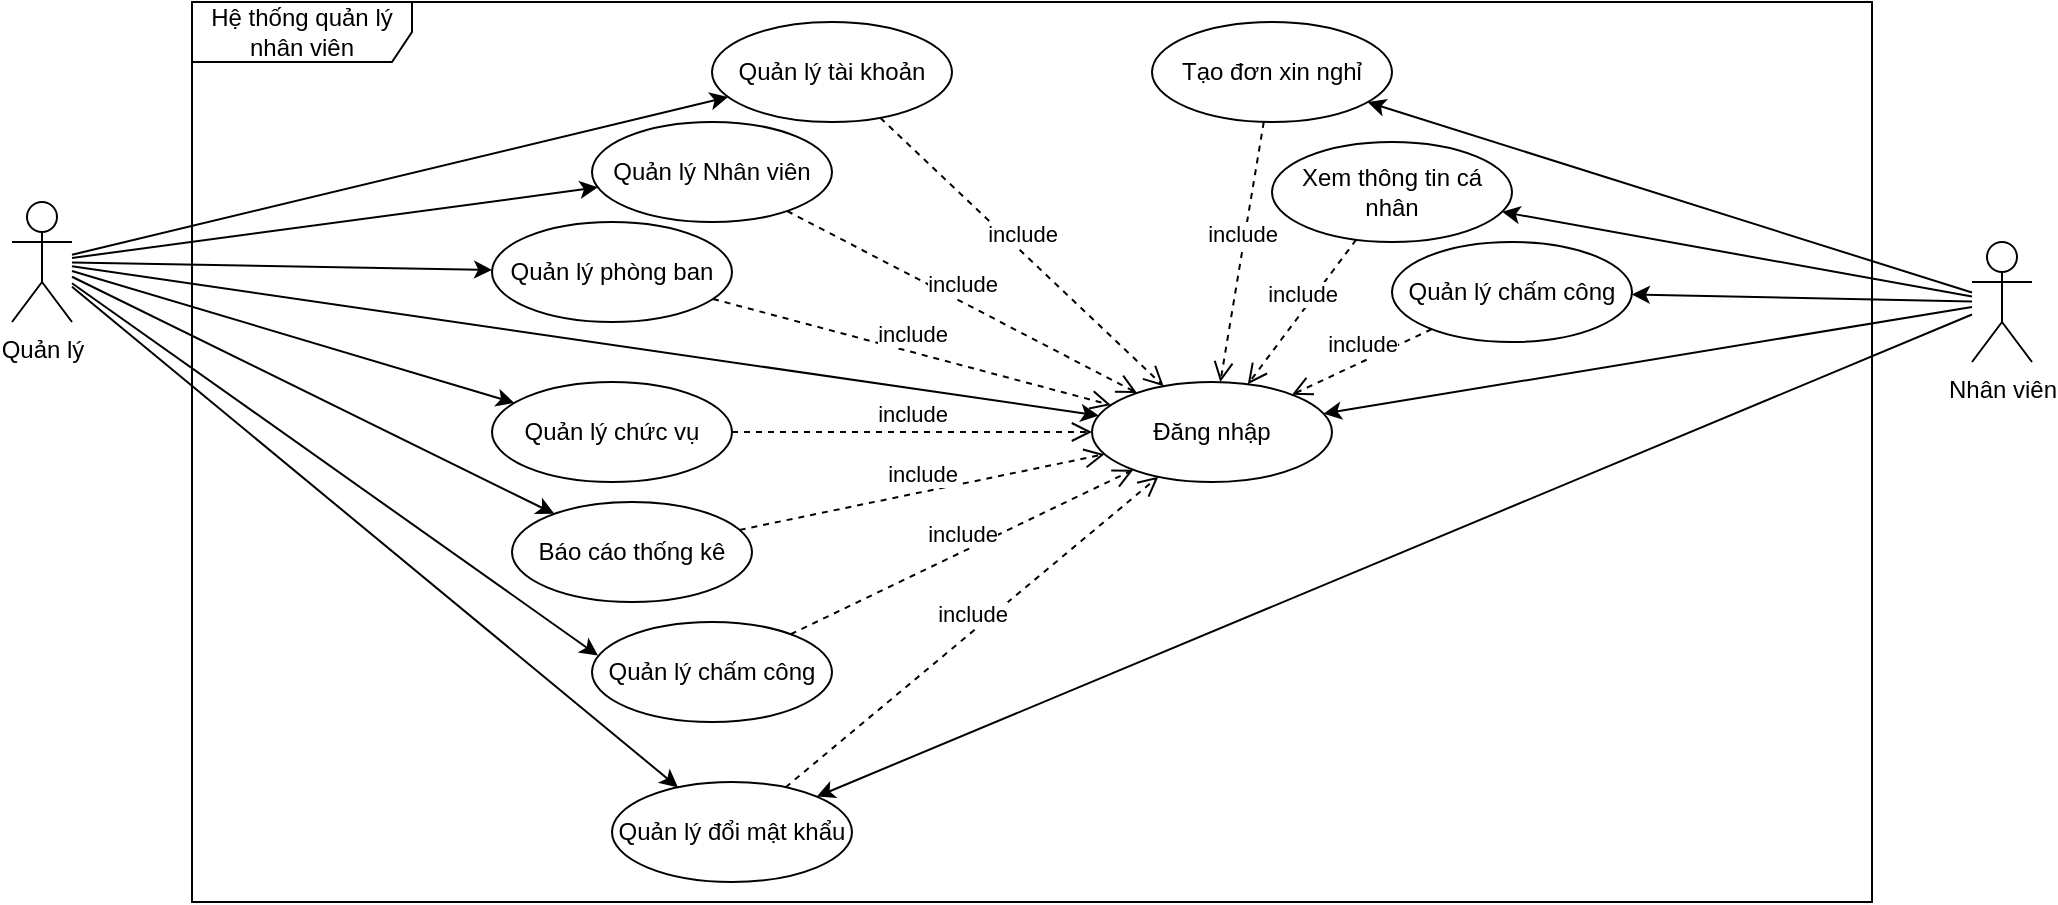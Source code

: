 <mxfile version="24.9.1">
  <diagram name="Trang-1" id="yoJFa_IEf_tTk7StN9Wt">
    <mxGraphModel dx="1877" dy="522" grid="1" gridSize="10" guides="1" tooltips="1" connect="1" arrows="1" fold="1" page="1" pageScale="1" pageWidth="827" pageHeight="1169" math="0" shadow="0">
      <root>
        <mxCell id="0" />
        <mxCell id="1" parent="0" />
        <mxCell id="fnLCLla4h_GprAgN6roi-1" value="Quản lý" style="shape=umlActor;verticalLabelPosition=bottom;verticalAlign=top;html=1;outlineConnect=0;" parent="1" vertex="1">
          <mxGeometry x="-110" y="120" width="30" height="60" as="geometry" />
        </mxCell>
        <mxCell id="fnLCLla4h_GprAgN6roi-2" value="Nhân viên" style="shape=umlActor;verticalLabelPosition=bottom;verticalAlign=top;html=1;outlineConnect=0;" parent="1" vertex="1">
          <mxGeometry x="870" y="140" width="30" height="60" as="geometry" />
        </mxCell>
        <mxCell id="fnLCLla4h_GprAgN6roi-3" value="Quản lý Nhân viên" style="ellipse;whiteSpace=wrap;html=1;" parent="1" vertex="1">
          <mxGeometry x="180" y="80" width="120" height="50" as="geometry" />
        </mxCell>
        <mxCell id="fnLCLla4h_GprAgN6roi-4" value="Quản lý tài khoản" style="ellipse;whiteSpace=wrap;html=1;" parent="1" vertex="1">
          <mxGeometry x="240" y="30" width="120" height="50" as="geometry" />
        </mxCell>
        <mxCell id="fnLCLla4h_GprAgN6roi-5" value="Quản lý phòng ban" style="ellipse;whiteSpace=wrap;html=1;" parent="1" vertex="1">
          <mxGeometry x="130" y="130" width="120" height="50" as="geometry" />
        </mxCell>
        <mxCell id="fnLCLla4h_GprAgN6roi-6" value="Quản lý chức vụ" style="ellipse;whiteSpace=wrap;html=1;" parent="1" vertex="1">
          <mxGeometry x="130" y="210" width="120" height="50" as="geometry" />
        </mxCell>
        <mxCell id="fnLCLla4h_GprAgN6roi-9" value="Báo cáo thống kê" style="ellipse;whiteSpace=wrap;html=1;" parent="1" vertex="1">
          <mxGeometry x="140" y="270" width="120" height="50" as="geometry" />
        </mxCell>
        <mxCell id="fnLCLla4h_GprAgN6roi-11" value="Quản lý đổi mật khẩu" style="ellipse;whiteSpace=wrap;html=1;" parent="1" vertex="1">
          <mxGeometry x="190" y="410" width="120" height="50" as="geometry" />
        </mxCell>
        <mxCell id="fnLCLla4h_GprAgN6roi-14" value="" style="endArrow=classic;html=1;rounded=0;" parent="1" source="fnLCLla4h_GprAgN6roi-1" target="fnLCLla4h_GprAgN6roi-3" edge="1">
          <mxGeometry width="50" height="50" relative="1" as="geometry">
            <mxPoint x="390" y="510" as="sourcePoint" />
            <mxPoint x="440" y="460" as="targetPoint" />
          </mxGeometry>
        </mxCell>
        <mxCell id="fnLCLla4h_GprAgN6roi-15" value="" style="endArrow=classic;html=1;rounded=0;" parent="1" source="fnLCLla4h_GprAgN6roi-1" target="fnLCLla4h_GprAgN6roi-5" edge="1">
          <mxGeometry width="50" height="50" relative="1" as="geometry">
            <mxPoint x="150" y="321" as="sourcePoint" />
            <mxPoint x="470" y="333" as="targetPoint" />
          </mxGeometry>
        </mxCell>
        <mxCell id="fnLCLla4h_GprAgN6roi-17" value="" style="endArrow=classic;html=1;rounded=0;" parent="1" source="fnLCLla4h_GprAgN6roi-1" target="fnLCLla4h_GprAgN6roi-6" edge="1">
          <mxGeometry width="50" height="50" relative="1" as="geometry">
            <mxPoint x="150" y="331" as="sourcePoint" />
            <mxPoint x="290" y="433" as="targetPoint" />
          </mxGeometry>
        </mxCell>
        <mxCell id="fnLCLla4h_GprAgN6roi-18" value="" style="endArrow=classic;html=1;rounded=0;" parent="1" source="fnLCLla4h_GprAgN6roi-1" target="fnLCLla4h_GprAgN6roi-11" edge="1">
          <mxGeometry width="50" height="50" relative="1" as="geometry">
            <mxPoint x="150" y="324" as="sourcePoint" />
            <mxPoint x="348" y="372" as="targetPoint" />
          </mxGeometry>
        </mxCell>
        <mxCell id="fnLCLla4h_GprAgN6roi-19" value="" style="endArrow=classic;html=1;rounded=0;" parent="1" source="fnLCLla4h_GprAgN6roi-1" target="fnLCLla4h_GprAgN6roi-9" edge="1">
          <mxGeometry width="50" height="50" relative="1" as="geometry">
            <mxPoint x="150" y="342" as="sourcePoint" />
            <mxPoint x="304" y="571" as="targetPoint" />
          </mxGeometry>
        </mxCell>
        <mxCell id="fnLCLla4h_GprAgN6roi-21" value="" style="endArrow=classic;html=1;rounded=0;" parent="1" source="fnLCLla4h_GprAgN6roi-1" target="fnLCLla4h_GprAgN6roi-4" edge="1">
          <mxGeometry width="50" height="50" relative="1" as="geometry">
            <mxPoint x="150" y="315" as="sourcePoint" />
            <mxPoint x="524" y="181" as="targetPoint" />
          </mxGeometry>
        </mxCell>
        <mxCell id="fnLCLla4h_GprAgN6roi-22" value="Xem thông tin cá nhân" style="ellipse;whiteSpace=wrap;html=1;" parent="1" vertex="1">
          <mxGeometry x="520" y="90" width="120" height="50" as="geometry" />
        </mxCell>
        <mxCell id="fnLCLla4h_GprAgN6roi-23" value="" style="endArrow=classic;html=1;rounded=0;" parent="1" source="fnLCLla4h_GprAgN6roi-2" target="fnLCLla4h_GprAgN6roi-22" edge="1">
          <mxGeometry width="50" height="50" relative="1" as="geometry">
            <mxPoint x="150" y="325" as="sourcePoint" />
            <mxPoint x="403" y="409" as="targetPoint" />
          </mxGeometry>
        </mxCell>
        <mxCell id="fnLCLla4h_GprAgN6roi-24" value="" style="endArrow=classic;html=1;rounded=0;" parent="1" source="fnLCLla4h_GprAgN6roi-2" target="fnLCLla4h_GprAgN6roi-11" edge="1">
          <mxGeometry width="50" height="50" relative="1" as="geometry">
            <mxPoint x="930" y="315" as="sourcePoint" />
            <mxPoint x="848" y="290" as="targetPoint" />
          </mxGeometry>
        </mxCell>
        <mxCell id="fnLCLla4h_GprAgN6roi-25" value="Đăng nhập" style="ellipse;whiteSpace=wrap;html=1;" parent="1" vertex="1">
          <mxGeometry x="430" y="210" width="120" height="50" as="geometry" />
        </mxCell>
        <mxCell id="fnLCLla4h_GprAgN6roi-26" value="" style="endArrow=classic;html=1;rounded=0;" parent="1" source="fnLCLla4h_GprAgN6roi-1" target="fnLCLla4h_GprAgN6roi-25" edge="1">
          <mxGeometry width="50" height="50" relative="1" as="geometry">
            <mxPoint x="150" y="321" as="sourcePoint" />
            <mxPoint x="261" y="330" as="targetPoint" />
          </mxGeometry>
        </mxCell>
        <mxCell id="fnLCLla4h_GprAgN6roi-27" value="" style="endArrow=classic;html=1;rounded=0;" parent="1" source="fnLCLla4h_GprAgN6roi-2" target="fnLCLla4h_GprAgN6roi-25" edge="1">
          <mxGeometry width="50" height="50" relative="1" as="geometry">
            <mxPoint x="930" y="315" as="sourcePoint" />
            <mxPoint x="848" y="290" as="targetPoint" />
          </mxGeometry>
        </mxCell>
        <mxCell id="fnLCLla4h_GprAgN6roi-28" value="include" style="html=1;verticalAlign=bottom;endArrow=open;dashed=1;endSize=8;curved=0;rounded=0;" parent="1" source="fnLCLla4h_GprAgN6roi-6" target="fnLCLla4h_GprAgN6roi-25" edge="1">
          <mxGeometry relative="1" as="geometry">
            <mxPoint x="450" y="360" as="sourcePoint" />
            <mxPoint x="370" y="360" as="targetPoint" />
          </mxGeometry>
        </mxCell>
        <mxCell id="fnLCLla4h_GprAgN6roi-29" value="include" style="html=1;verticalAlign=bottom;endArrow=open;dashed=1;endSize=8;curved=0;rounded=0;" parent="1" source="fnLCLla4h_GprAgN6roi-11" target="fnLCLla4h_GprAgN6roi-25" edge="1">
          <mxGeometry relative="1" as="geometry">
            <mxPoint x="359" y="316" as="sourcePoint" />
            <mxPoint x="462" y="264" as="targetPoint" />
          </mxGeometry>
        </mxCell>
        <mxCell id="fnLCLla4h_GprAgN6roi-30" value="include" style="html=1;verticalAlign=bottom;endArrow=open;dashed=1;endSize=8;curved=0;rounded=0;" parent="1" source="fnLCLla4h_GprAgN6roi-22" target="fnLCLla4h_GprAgN6roi-25" edge="1">
          <mxGeometry relative="1" as="geometry">
            <mxPoint x="500" y="420" as="sourcePoint" />
            <mxPoint x="500" y="270" as="targetPoint" />
          </mxGeometry>
        </mxCell>
        <mxCell id="fnLCLla4h_GprAgN6roi-31" value="include" style="html=1;verticalAlign=bottom;endArrow=open;dashed=1;endSize=8;curved=0;rounded=0;" parent="1" source="fnLCLla4h_GprAgN6roi-5" target="fnLCLla4h_GprAgN6roi-25" edge="1">
          <mxGeometry relative="1" as="geometry">
            <mxPoint x="730" y="245" as="sourcePoint" />
            <mxPoint x="560" y="245" as="targetPoint" />
          </mxGeometry>
        </mxCell>
        <mxCell id="fnLCLla4h_GprAgN6roi-32" value="include" style="html=1;verticalAlign=bottom;endArrow=open;dashed=1;endSize=8;curved=0;rounded=0;" parent="1" source="fnLCLla4h_GprAgN6roi-9" target="fnLCLla4h_GprAgN6roi-25" edge="1">
          <mxGeometry relative="1" as="geometry">
            <mxPoint x="351" y="208" as="sourcePoint" />
            <mxPoint x="449" y="232" as="targetPoint" />
          </mxGeometry>
        </mxCell>
        <mxCell id="fnLCLla4h_GprAgN6roi-34" value="include" style="html=1;verticalAlign=bottom;endArrow=open;dashed=1;endSize=8;curved=0;rounded=0;" parent="1" source="fnLCLla4h_GprAgN6roi-3" target="fnLCLla4h_GprAgN6roi-25" edge="1">
          <mxGeometry relative="1" as="geometry">
            <mxPoint x="373" y="595" as="sourcePoint" />
            <mxPoint x="491" y="270" as="targetPoint" />
          </mxGeometry>
        </mxCell>
        <mxCell id="fnLCLla4h_GprAgN6roi-35" value="include" style="html=1;verticalAlign=bottom;endArrow=open;dashed=1;endSize=8;curved=0;rounded=0;" parent="1" source="fnLCLla4h_GprAgN6roi-4" target="fnLCLla4h_GprAgN6roi-25" edge="1">
          <mxGeometry relative="1" as="geometry">
            <mxPoint x="268" y="124" as="sourcePoint" />
            <mxPoint x="462" y="226" as="targetPoint" />
          </mxGeometry>
        </mxCell>
        <mxCell id="fnLCLla4h_GprAgN6roi-41" value="Hệ thống quản lý nhân viên" style="shape=umlFrame;whiteSpace=wrap;html=1;pointerEvents=0;width=110;height=30;" parent="1" vertex="1">
          <mxGeometry x="-20" y="20" width="840" height="450" as="geometry" />
        </mxCell>
        <mxCell id="fnLCLla4h_GprAgN6roi-42" value="Tạo đơn xin nghỉ" style="ellipse;whiteSpace=wrap;html=1;" parent="1" vertex="1">
          <mxGeometry x="460" y="30" width="120" height="50" as="geometry" />
        </mxCell>
        <mxCell id="fnLCLla4h_GprAgN6roi-43" value="" style="endArrow=classic;html=1;rounded=0;" parent="1" source="fnLCLla4h_GprAgN6roi-2" target="fnLCLla4h_GprAgN6roi-42" edge="1">
          <mxGeometry width="50" height="50" relative="1" as="geometry">
            <mxPoint x="870" y="168" as="sourcePoint" />
            <mxPoint x="726" y="144" as="targetPoint" />
          </mxGeometry>
        </mxCell>
        <mxCell id="fnLCLla4h_GprAgN6roi-44" value="include" style="html=1;verticalAlign=bottom;endArrow=open;dashed=1;endSize=8;curved=0;rounded=0;" parent="1" source="fnLCLla4h_GprAgN6roi-42" target="fnLCLla4h_GprAgN6roi-25" edge="1">
          <mxGeometry relative="1" as="geometry">
            <mxPoint x="637" y="156" as="sourcePoint" />
            <mxPoint x="533" y="224" as="targetPoint" />
          </mxGeometry>
        </mxCell>
        <mxCell id="L-FR8A8K2TYK9zjWmDp6-2" value="Quản lý chấm công" style="ellipse;whiteSpace=wrap;html=1;" vertex="1" parent="1">
          <mxGeometry x="580" y="140" width="120" height="50" as="geometry" />
        </mxCell>
        <mxCell id="L-FR8A8K2TYK9zjWmDp6-4" value="" style="endArrow=classic;html=1;rounded=0;" edge="1" parent="1" source="fnLCLla4h_GprAgN6roi-2" target="L-FR8A8K2TYK9zjWmDp6-2">
          <mxGeometry width="50" height="50" relative="1" as="geometry">
            <mxPoint x="880" y="177" as="sourcePoint" />
            <mxPoint x="645" y="135" as="targetPoint" />
          </mxGeometry>
        </mxCell>
        <mxCell id="L-FR8A8K2TYK9zjWmDp6-5" value="include" style="html=1;verticalAlign=bottom;endArrow=open;dashed=1;endSize=8;curved=0;rounded=0;" edge="1" parent="1" source="L-FR8A8K2TYK9zjWmDp6-2" target="fnLCLla4h_GprAgN6roi-25">
          <mxGeometry relative="1" as="geometry">
            <mxPoint x="572" y="149" as="sourcePoint" />
            <mxPoint x="518" y="221" as="targetPoint" />
          </mxGeometry>
        </mxCell>
        <mxCell id="L-FR8A8K2TYK9zjWmDp6-6" value="Quản lý chấm công" style="ellipse;whiteSpace=wrap;html=1;" vertex="1" parent="1">
          <mxGeometry x="180" y="330" width="120" height="50" as="geometry" />
        </mxCell>
        <mxCell id="L-FR8A8K2TYK9zjWmDp6-7" value="" style="endArrow=classic;html=1;rounded=0;entryX=0.025;entryY=0.336;entryDx=0;entryDy=0;entryPerimeter=0;" edge="1" parent="1" source="fnLCLla4h_GprAgN6roi-1" target="L-FR8A8K2TYK9zjWmDp6-6">
          <mxGeometry width="50" height="50" relative="1" as="geometry">
            <mxPoint x="-70" y="167" as="sourcePoint" />
            <mxPoint x="171" y="286" as="targetPoint" />
          </mxGeometry>
        </mxCell>
        <mxCell id="L-FR8A8K2TYK9zjWmDp6-8" value="include" style="html=1;verticalAlign=bottom;endArrow=open;dashed=1;endSize=8;curved=0;rounded=0;" edge="1" parent="1" source="L-FR8A8K2TYK9zjWmDp6-6" target="fnLCLla4h_GprAgN6roi-25">
          <mxGeometry relative="1" as="geometry">
            <mxPoint x="264" y="294" as="sourcePoint" />
            <mxPoint x="446" y="256" as="targetPoint" />
          </mxGeometry>
        </mxCell>
      </root>
    </mxGraphModel>
  </diagram>
</mxfile>

